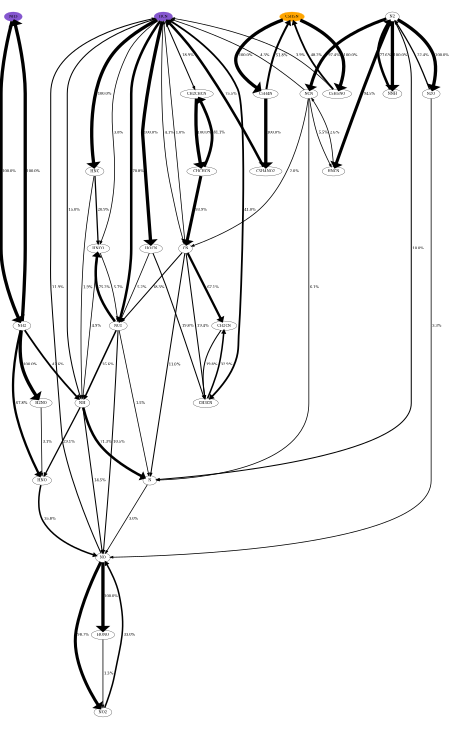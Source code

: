 digraph {
    graph [b="0,0,1558,558", rankdir=TB, center=true, splines=True, size="3,5!", dpi=400, ratio="fill"];
	NO -> HONO [label=" 100.0%" fontcolor=black fontname=serif fontsize=16 penwidth=13]
	NO -> NO2 [label=" 98.7%" fontcolor=black fontname=serif fontsize=16 penwidth=12]
	NO -> HCN [label=" 11.9%" fontcolor=black fontname=serif fontsize=16 penwidth=4]
	NH3 -> NH2 [label=" 100.0%" fontcolor=black fontname=serif fontsize=16 penwidth=13]
	C5H5N -> C5H4N [label=" 100.0%" fontcolor=black fontname=serif fontsize=16 penwidth=13]
	C5H5N -> C5H5NO [label=" 100.0%" fontcolor=black fontname=serif fontsize=16 penwidth=13]
	HONO -> NO2 [label=" 1.3%" fontcolor=black fontname=serif fontsize=16 penwidth=3]
	N2 -> NNH [label=" 100.0%" fontcolor=black fontname=serif fontsize=16 penwidth=13]
	N2 -> N [label=" 10.0%" fontcolor=black fontname=serif fontsize=16 penwidth=4]
	N2 -> N2O [label=" 100.0%" fontcolor=black fontname=serif fontsize=16 penwidth=13]
	N2 -> NCN [label=" 97.4%" fontcolor=black fontname=serif fontsize=16 penwidth=12]
	N2 -> HNCN [label=" 94.5%" fontcolor=black fontname=serif fontsize=16 penwidth=12]
	HCN -> NH [label=" 15.0%" fontcolor=black fontname=serif fontsize=16 penwidth=4]
	HCN -> HNC [label=" 100.0%" fontcolor=black fontname=serif fontsize=16 penwidth=13]
	HCN -> CN [label=" 4.1%" fontcolor=black fontname=serif fontsize=16 penwidth=3]
	HCN -> HNCO [label=" 3.8%" fontcolor=black fontname=serif fontsize=16 penwidth=3]
	HCN -> NCO [label=" 70.8%" fontcolor=black fontname=serif fontsize=16 penwidth=10]
	HCN -> CH2CHCN [label=" 18.9%" fontcolor=black fontname=serif fontsize=16 penwidth=4]
	HCN -> HOCN [label=" 100.0%" fontcolor=black fontname=serif fontsize=16 penwidth=13]
	HCN -> CH3CN [label=" 41.0%" fontcolor=black fontname=serif fontsize=16 penwidth=7]
	NO2 -> NO [label=" 33.0%" fontcolor=black fontname=serif fontsize=16 penwidth=6]
	NH2 -> NH [label=" 42.6%" fontcolor=black fontname=serif fontsize=16 penwidth=7]
	NH2 -> HNO [label=" 67.8%" fontcolor=black fontname=serif fontsize=16 penwidth=9]
	NH2 -> H2NO [label=" 100.0%" fontcolor=black fontname=serif fontsize=16 penwidth=13]
	NH2 -> NH3 [label=" 100.0%" fontcolor=black fontname=serif fontsize=16 penwidth=13]
	C5H4N -> C5H5N [label=" 51.8%" fontcolor=black fontname=serif fontsize=16 penwidth=8]
	C5H4N -> C5H4NO2 [label=" 100.0%" fontcolor=black fontname=serif fontsize=16 penwidth=13]
	C5H5NO -> HCN [label=" 3.9%" fontcolor=black fontname=serif fontsize=16 penwidth=3]
	C5H5NO -> C5H5N [label=" 48.2%" fontcolor=black fontname=serif fontsize=16 penwidth=7]
	NNH -> N2 [label=" 77.6%" fontcolor=black fontname=serif fontsize=16 penwidth=10]
	N -> NO [label=" 3.0%" fontcolor=black fontname=serif fontsize=16 penwidth=3]
	N2O -> N2 [label=" 22.4%" fontcolor=black fontname=serif fontsize=16 penwidth=5]
	N2O -> NO [label=" 3.3%" fontcolor=black fontname=serif fontsize=16 penwidth=3]
	NCN -> N [label=" 6.1%" fontcolor=black fontname=serif fontsize=16 penwidth=3]
	NCN -> HCN [label=" 4.3%" fontcolor=black fontname=serif fontsize=16 penwidth=3]
	NCN -> CN [label=" 2.0%" fontcolor=black fontname=serif fontsize=16 penwidth=3]
	NCN -> HNCN [label=" 5.5%" fontcolor=black fontname=serif fontsize=16 penwidth=3]
	HNCN -> NCN [label=" 2.6%" fontcolor=black fontname=serif fontsize=16 penwidth=3]
	NH -> HNO [label=" 29.1%" fontcolor=black fontname=serif fontsize=16 penwidth=5]
	NH -> N [label=" 71.3%" fontcolor=black fontname=serif fontsize=16 penwidth=10]
	NH -> NO [label=" 14.5%" fontcolor=black fontname=serif fontsize=16 penwidth=4]
	HNC -> NH [label=" 1.9%" fontcolor=black fontname=serif fontsize=16 penwidth=3]
	HNC -> HNCO [label=" 20.9%" fontcolor=black fontname=serif fontsize=16 penwidth=5]
	CN -> N [label=" 11.0%" fontcolor=black fontname=serif fontsize=16 penwidth=4]
	CN -> HCN [label=" 1.0%" fontcolor=black fontname=serif fontsize=16 penwidth=3]
	CN -> NCO [label=" 18.3%" fontcolor=black fontname=serif fontsize=16 penwidth=4]
	CN -> CH3CN [label=" 19.4%" fontcolor=black fontname=serif fontsize=16 penwidth=4]
	CN -> CH2CN [label=" 67.1%" fontcolor=black fontname=serif fontsize=16 penwidth=9]
	HNCO -> NH [label=" 4.9%" fontcolor=black fontname=serif fontsize=16 penwidth=3]
	HNCO -> NCO [label=" 5.7%" fontcolor=black fontname=serif fontsize=16 penwidth=3]
	NCO -> NH [label=" 35.6%" fontcolor=black fontname=serif fontsize=16 penwidth=6]
	NCO -> N [label=" 1.5%" fontcolor=black fontname=serif fontsize=16 penwidth=3]
	NCO -> NO [label=" 10.5%" fontcolor=black fontname=serif fontsize=16 penwidth=4]
	NCO -> HNCO [label=" 75.2%" fontcolor=black fontname=serif fontsize=16 penwidth=10]
	CH2CHCN -> CHCHCN [label=" 100.0%" fontcolor=black fontname=serif fontsize=16 penwidth=13]
	HOCN -> NCO [label=" 5.2%" fontcolor=black fontname=serif fontsize=16 penwidth=3]
	HOCN -> CH3CN [label=" 19.8%" fontcolor=black fontname=serif fontsize=16 penwidth=4]
	CH3CN -> CH2CN [label=" 32.9%" fontcolor=black fontname=serif fontsize=16 penwidth=6]
	HNO -> NO [label=" 35.8%" fontcolor=black fontname=serif fontsize=16 penwidth=6]
	H2NO -> HNO [label=" 3.1%" fontcolor=black fontname=serif fontsize=16 penwidth=3]
	C5H4NO2 -> HCN [label=" 75.5%" fontcolor=black fontname=serif fontsize=16 penwidth=10]
	CH2CN -> CH3CN [label=" 19.8%" fontcolor=black fontname=serif fontsize=16 penwidth=4]
	CHCHCN -> CN [label=" 93.9%" fontcolor=black fontname=serif fontsize=16 penwidth=12]
	CHCHCN -> CH2CHCN [label=" 81.1%" fontcolor=black fontname=serif fontsize=16 penwidth=11]
	NO [fontname=serif fontsize=16]
	NH3 [fontname=serif fontsize=16]
	C5H5N [fontname=serif fontsize=16]
	HONO [fontname=serif fontsize=16]
	N2 [fontname=serif fontsize=16]
	HCN [fontname=serif fontsize=16]
	NO2 [fontname=serif fontsize=16]
	NH2 [fontname=serif fontsize=16]
	C5H4N [fontname=serif fontsize=16]
	C5H5NO [fontname=serif fontsize=16]
	NNH [fontname=serif fontsize=16]
	N [fontname=serif fontsize=16]
	N2O [fontname=serif fontsize=16]
	NCN [fontname=serif fontsize=16]
	HNCN [fontname=serif fontsize=16]
	NH [fontname=serif fontsize=16]
	HNC [fontname=serif fontsize=16]
	CN [fontname=serif fontsize=16]
	HNCO [fontname=serif fontsize=16]
	NCO [fontname=serif fontsize=16]
	CH2CHCN [fontname=serif fontsize=16]
	HOCN [fontname=serif fontsize=16]
	CH3CN [fontname=serif fontsize=16]
	HNO [fontname=serif fontsize=16]
	H2NO [fontname=serif fontsize=16]
	C5H4NO2 [fontname=serif fontsize=16]
	CH2CN [fontname=serif fontsize=16]
	CHCHCN [fontname=serif fontsize=16]
	HCN [color="#500dbab1" fillcolor="#500dbab1" style=filled]
	NH3 [color="#500dbab1" fillcolor="#500dbab1" style=filled]
	C5H5N [color=orange fillcolor=orange style=filled]

    {rank="source"; C5H5N,NH3,HCN,N2}
}